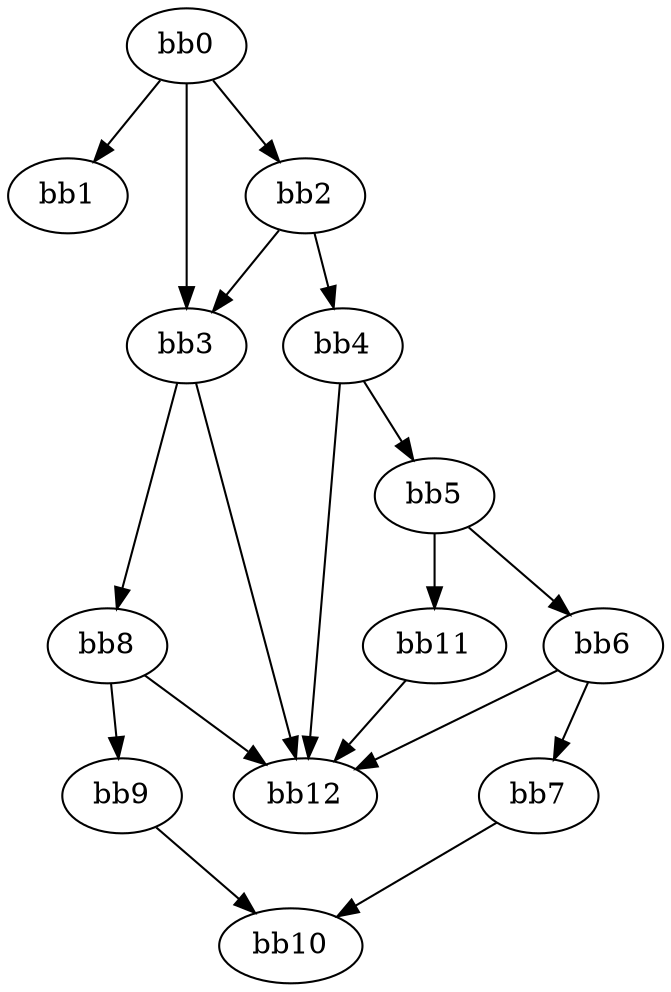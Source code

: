 digraph {
    0 [ label = "bb0\l" ]
    1 [ label = "bb1\l" ]
    2 [ label = "bb2\l" ]
    3 [ label = "bb3\l" ]
    4 [ label = "bb4\l" ]
    5 [ label = "bb5\l" ]
    6 [ label = "bb6\l" ]
    7 [ label = "bb7\l" ]
    8 [ label = "bb8\l" ]
    9 [ label = "bb9\l" ]
    10 [ label = "bb10\l" ]
    11 [ label = "bb11\l" ]
    12 [ label = "bb12\l" ]
    0 -> 1 [ ]
    0 -> 2 [ ]
    0 -> 3 [ ]
    2 -> 3 [ ]
    2 -> 4 [ ]
    3 -> 8 [ ]
    3 -> 12 [ ]
    4 -> 5 [ ]
    4 -> 12 [ ]
    5 -> 6 [ ]
    5 -> 11 [ ]
    6 -> 7 [ ]
    6 -> 12 [ ]
    7 -> 10 [ ]
    8 -> 9 [ ]
    8 -> 12 [ ]
    9 -> 10 [ ]
    11 -> 12 [ ]
}

